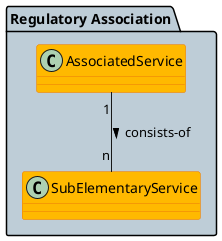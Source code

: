 @startuml RegulatoryAssociation

skinparam note {
BackgroundColor 50BED7
BorderColor 005F87
}

skinparam class {
BackgroundColor FFB900
BorderColor EB780A
}


package "Regulatory Association" #BECDD7 {

class AssociatedService
class SubElementaryService

AssociatedService "1" -- "n" SubElementaryService : consists-of >

}

@enduml